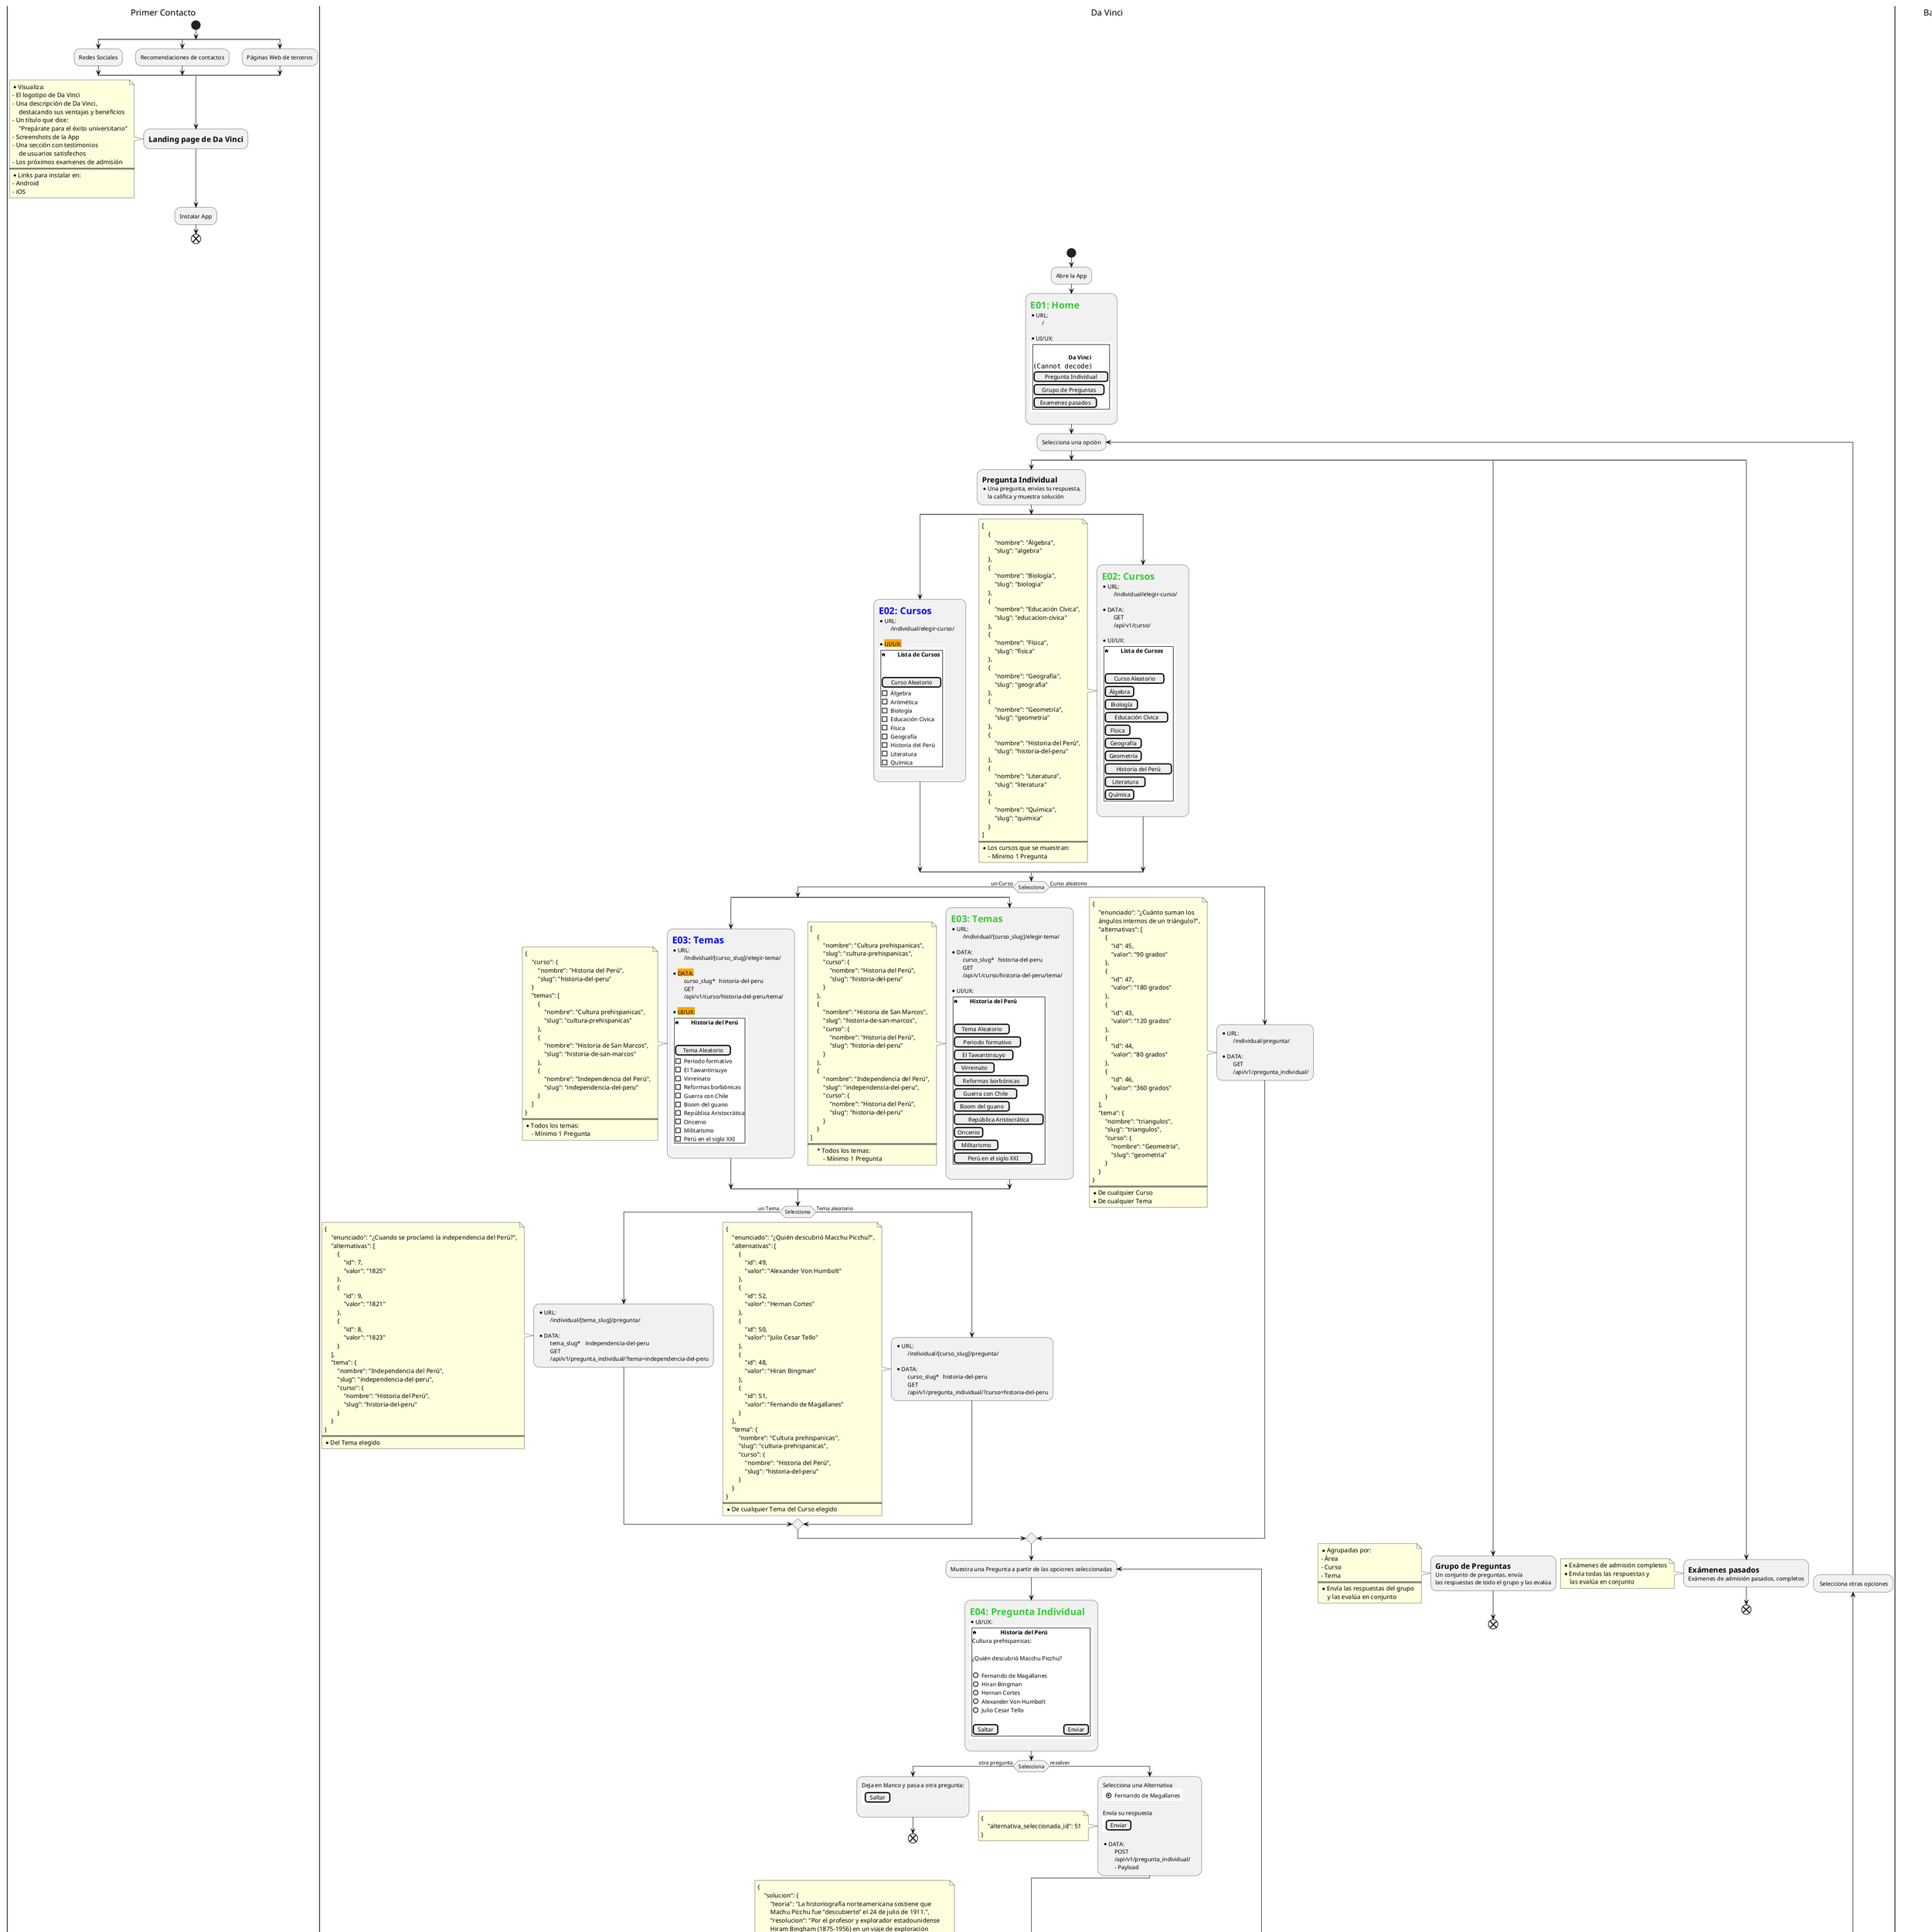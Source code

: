@startuml Da Vinci

|Primer Contacto|
start
split
    :Redes Sociales;
split again
    :Recomendaciones de contactos;
split again
    :Páginas Web de terceros;
endsplit
:=Landing page de Da Vinci;
note 
    * Visualiza:
    - El logotipo de Da Vinci
    - Una descripción de Da Vinci,
        destacando sus ventajas y beneficios
    - Un título que dice:
        "Prepárate para el éxito universitario"
    - Screenshots de la App
    - Una sección con testimonios
        de usuarios satisfechos
    - Los próximos examenes de admisión
    ====
    * Links para instalar en:
    - Android
    - iOS
end note
:Instalar App;
end


|Da Vinci|
start
:Abre la App;
:=<color:LimeGreen>E01: Home
*URL:
\t/\t

*UI/UX:
{{
    salt
    {+
    .
    \t\t\t<b>Da Vinci
    <img:app/assets/logo.png>
    [Pregunta Individual]
    [Grupo de Preguntas]
    [Examenes pasados]
    }
}}
;

repeat :Selecciona una opción;
    split 
        :=Pregunta Individual
        * Una pregunta, envías tu respuesta,
            la califica y muestra solución;
        split
            :=<color:Blue>E02: Cursos
            *URL:
            \t/individual/elegir-curso/\t

            *<back:Orange>UI/UX:
            {{
                salt
                {+
                <&home>\t<b>Lista de Cursos
                .
                .
                [Curso Aleatorio]
                [ ] Álgebra
                [ ] Aritmética
                [ ] Biología
                [ ] Educación Cívica
                [ ] Física
                [ ] Geografía
                [ ] Historia del Perú
                [ ] Literatura
                [ ] Química
                }
            }}
            ;
        split again
            :=<color:LimeGreen>E02: Cursos
            *URL:
            \t/individual/elegir-curso/\t

            *DATA:
            \tGET
            \t/api/v1/curso/\t

            *UI/UX:
            {{
                salt
                {+
                <&home>\t<b>Lista de Cursos
                .
                .
                [Curso Aleatorio]
                [Álgebra]
                [Biología]
                [Educación Cívica]
                [Física]
                [Geografía]
                [Geometría]
                [Historia del Perú]
                [Literatura]
                [Química]
                }
            }}
            ;
            note
            [
                {
                    "nombre": "Álgebra",
                    "slug": "algebra"
                },
                {
                    "nombre": "Biología",
                    "slug": "biologia"
                },
                {
                    "nombre": "Educación Cívica",
                    "slug": "educacion-civica"
                },
                {
                    "nombre": "Física",
                    "slug": "fisica"
                },
                { 
                    "nombre": "Geografía",
                    "slug": "geografia"
                },
                { 
                    "nombre": "Geometría",
                    "slug": "geometria"
                },
                { 
                    "nombre": "Historia del Perú",
                    "slug": "historia-del-peru"
                },
                { 
                    "nombre": "Literatura",
                    "slug": "literatura"
                },
                { 
                    "nombre": "Química",
                    "slug": "quimica"
                } \t
            ] \t
            ====
            * Los cursos que se muestran:
                - Mínimo 1 Pregunta
            endnote
        endsplit
        if (Selecciona)then (un Curso)
            split
                :=<color:Blue>E03: Temas
                *URL:
                \t/individual/[curso_slug]/elegir-tema/\t

                *<back:Orange>DATA:
                \tcurso_slug*\thistoria-del-peru
                \tGET
                \t/api/v1/curso/historia-del-peru/tema/\t

                *<back:Orange>UI/UX:
                {{
                    salt
                    {+
                    <&home>\t<b>Historia del Perú
                    .
                    .
                    [Tema Aleatorio]
                    [ ] Periodo formativo
                    [ ] El Tawantinsuyo
                    [ ] Virreinato
                    [ ] Reformas borbónicas
                    [ ] Guerra con Chile
                    [ ] Boom del guano
                    [ ] República Aristocrática
                    [ ] Oncenio
                    [ ] Militarismo
                    [ ] Perú en el siglo XXI
                    }
                }}
                ;
                note
                {
                    "curso": {
                        "nombre": "Historia del Perú",
                        "slug": "historia-del-peru"
                    }\t
                    "temas": [
                        {
                            "nombre": "Cultura prehispanicas",
                            "slug": "cultura-prehispanicas"
                        },\t
                        {
                            "nombre": "Historia de San Marcos",
                            "slug": "historia-de-san-marcos"
                        },\t
                        {
                            "nombre": "Independencia del Perú",
                            "slug": "independencia-del-peru"
                        }\t
                    ]\t
                }\t
                ====
                * Todos los temas:
                    - Mínimo 1 Pregunta
                endnote
            split again
                :=<color:LimeGreen>E03: Temas
                *URL:
                \t/individual/[curso_slug]/elegir-tema/\t

                *DATA:
                \tcurso_slug*\thistoria-del-peru
                \tGET
                \t/api/v1/curso/historia-del-peru/tema/\t

                *UI/UX:
                {{
                    salt
                    {+
                    <&home>\t<b>Historia del Perú
                    .
                    .
                    [Tema Aleatorio]
                    [Periodo formativo]
                    [El Tawantinsuyo]
                    [Virreinato]
                    [Reformas borbónicas]
                    [Guerra con Chile]
                    [Boom del guano]
                    [República Aristocrática]
                    [Oncenio]
                    [Militarismo]
                    [Perú en el siglo XXI]
                    }
                }}
                ;
                note
                [
                    {
                        "nombre": "Cultura prehispanicas",
                        "slug": "cultura-prehispanicas",
                        "curso": {
                            "nombre": "Historia del Perú",
                            "slug": "historia-del-peru"
                        }\t
                    },\t
                    {
                        "nombre": "Historia de San Marcos",
                        "slug": "historia-de-san-marcos",
                        "curso": {
                            "nombre": "Historia del Perú",
                            "slug": "historia-del-peru"
                        }\t
                    },\t
                    {
                        "nombre": "Independencia del Perú",
                        "slug": "independencia-del-peru",
                        "curso": {
                            "nombre": "Historia del Perú",
                            "slug": "historia-del-peru"
                        }\t
                    }\t
                ]\t
                ====
                    * Todos los temas:
                        - Mínimo 1 Pregunta
                endnote
            endsplit
            if (Selecciona) then (un Tema)
                :*URL:
                \t/individual/[tema_slug]/pregunta/\t

                *DATA:
                \ttema_slug*\tindependencia-del-peru
                \tGET
                \t/api/v1/pregunta_individual/?tema=independencia-del-peru;
                note
                {
                    "enunciado": "¿Cuando se proclamó la independencia del Perú?",
                    "alternativas": [
                        {
                            "id": 7,
                            "valor": "1825"
                        },
                        {
                            "id": 9,
                            "valor": "1821"
                        },
                        {
                            "id": 8,
                            "valor": "1823"
                        }\t
                    ],
                    "tema": {
                        "nombre": "Independencia del Perú",
                        "slug": "independencia-del-peru",
                        "curso": {
                            "nombre": "Historia del Perú",
                            "slug": "historia-del-peru"
                        }\t
                    }\t
                }
                ====
                * Del Tema elegido
                endnote
            else (Tema aleatorio)
                :*URL:
                \t/individual/[curso_slug]/pregunta/\t

                *DATA:
                \tcurso_slug*\thistoria-del-peru
                \tGET
                \t/api/v1/pregunta_individual/?curso=historia-del-peru;
                note
                {
                    "enunciado": "¿Quién descubrió Macchu Picchu?",
                    "alternativas": [
                        {
                            "id": 49,
                            "valor": "Alexander Von Humbolt"
                        },
                        {
                            "id": 52,
                            "valor": "Hernan Cortes"
                        },
                        {
                            "id": 50,
                            "valor": "Julio Cesar Tello"
                        },
                        {
                            "id": 48,
                            "valor": "Hiran Bingman"
                        },
                        {
                            "id": 51,
                            "valor": "Fernando de Magallanes"
                        }\t
                    ],
                    "tema": {
                        "nombre": "Cultura prehispanicas",
                        "slug": "cultura-prehispanicas",
                        "curso": {
                            "nombre": "Historia del Perú",
                            "slug": "historia-del-peru"
                        }\t
                    }\t
                }
                ====
                * De cualquier Tema del Curso elegido
                endnote
            endif
        else (Curso aleatorio)
            :*URL:
            \t/individual/pregunta/\t

            *DATA:
            \tGET
            \t/api/v1/pregunta_individual/;
            note
            {
                "enunciado": "¿Cuánto suman los
                ángulos internos de un triángulo?",
                "alternativas": [
                    {
                        "id": 45,
                        "valor": "90 grados"
                    },
                    {
                        "id": 47,
                        "valor": "180 grados"
                    },
                    {
                        "id": 43,
                        "valor": "120 grados"
                    },
                    {
                        "id": 44,
                        "valor": "80 grados"
                    },
                    {
                        "id": 46,
                        "valor": "360 grados"
                    }\t
                ],
                "tema": {
                    "nombre": "triangulos",
                    "slug": "triangulos",
                    "curso": {
                        "nombre": "Geometría",
                        "slug": "geometria"
                    }\t
                }\t
            }
            ====
            * De cualquier Curso
            * De cualquier Tema
            end note
        endif
        repeat :Muestra una Pregunta a partir de las opciones seleccionadas;
            :=<color:LimeGreen>E04: Pregunta Individual
            *UI/UX:
            {{
                salt
                {+
                <&home>\t\t<b>Historia del Perú
                Cultura prehispanicas:
                .
                ¿Quién descubrió Macchu Picchu?
                .
                () Fernando de Magallanes
                () Hiran Bingman
                () Hernan Cortes
                () Alexander Von Humbolt
                () Julio Cesar Tello
                .
                [Saltar] | [Enviar]
                }
            }}
            ;
            if (Selecciona) then (otra pregunta)
                :Deja en blanco y pasa a otra pregunta:
                {{
                    ' skinparam Backgroundcolor red
                    salt
                    {
                    [Saltar]
                    }
                }}
                ;
                end
            else (resolver)
                :Selecciona una Alternativa
                {{
                    salt
                    {
                    (X) Fernando de Magallanes
                    }
                }}

                Envía su respuesta
                {{
                    salt
                    {
                    [Enviar]
                    }
                }}

                *DATA:
                \tPOST
                \t/api/v1/pregunta_individual/\t
                \t- Payload;
                note
                    {
                        "alternativa_seleccionada_id": 51
                    }\t
                endnote
            endif
            :DaVinci evalúa su Respuesta y envía la Solución
            *DATA:
            \tPOST
            \t/api/v1/pregunta_individual/\t
            \t- Response;
            note
                {
                    "solucion": {
                        "teoria": "La historiografía norteamericana sostiene que
                        Machu Picchu fue “descubierto” el 24 de julio de 1911.",
                        "resolucion": "Por el profesor y explorador estadounidense 
                        Hiram Bingham (1875-1956) en un viaje de exploración
                        acompañado por algunos colegas de la Universidad de Yale.",
                        "pregunta": {
                            "enunciado": "¿Quién descubrió Macchu Picchu?",
                            "alternativas": [
                                {
                                    "id": 51,
                                    "valor": "Fernando de Magallanes"
                                },
                                {
                                    "id": 49,
                                    "valor": "Alexander Von Humbolt"
                                },
                                {
                                    "id": 52,
                                    "valor": "Hernan Cortes"
                                },
                                {
                                    "id": 48,
                                    "valor": "Hiran Bingman"
                                },
                                {
                                    "id": 50,
                                    "valor": "Julio Cesar Tello"
                                }\t
                            ],
                            "tema": {
                                "nombre": "Cultura prehispanicas",
                                "slug": "cultura-prehispanicas",
                                "curso": {
                                    "nombre": "Historia del Perú",
                                    "slug": "historia-del-peru"
                                }\t
                            }\t
                        },
                        "alternativa_correcta": {
                            "id": 48,
                            "valor": "Hiran Bingman"
                        }\t
                    },
                    "alternativa_enviada": {
                        "id": 51,
                        "valor": "Fernando de Magallanes"
                    },
                    "es_correcta": false,
                    "puntaje_obtenido": -5
                }
            endnote
            if (Resalta diferente según el tipo de Respuesta) then (incorrecta)
                :=<color:LimeGreen>E05: Solución de Pregunta Individual
                *URL:
                \t/individual/solucion/\t
                \t/individual/[curso_slug]/solucion/\t
                \t/individual/[tema_slug]/solucion/\t

                *UI/UX:
                {{
                    salt
                    {+
                    <&home>\t\t<b>Historia del Perú
                    Cultura prehispanicas:
                    .
                    Puntaje obtenido: -5
                    .
                    ¿Quién descubrió Macchu Picchu?
                    .
                    <back:LightCoral>(X) Fernando de Magallanes
                    <back:DodgerBlue>( ) Hiran Bingman
                    () Hernan Cortes
                    () Alexander Von Humbolt
                    () Julio Cesar Tello
                    .
                    Solución:
                    La historiografía norteamericana sostiene que
                    Machu Picchu fue “descubierto” el
                    24 de julio de 1911
                    .
                    Resolución:
                    Por el profesor y explorador estadounidense
                    Hiram Bingham (1875-1956) en un viaje
                    de exploración acompañado por algunos
                    colegas de la Universidad de Yale.
                    .
                    [Siguiente Pregunta]
                    }
                }}
                ;
            else (correcta)
                :=<color:LimeGreen>E05: Solución de Pregunta Individual
                    *URL:
                    \t/individual/solucion/\t
                    \t/individual/[curso_slug]/solucion/\t
                    \t/individual/[tema_slug]/solucion/\t

                    *UI/UX:
                    {{
                        salt
                        {+
                        <&home>\t\t<b>Historia del Perú
                        Cultura prehispanicas:
                        .
                        Puntaje obtenido: 20
                        .
                        ¿Quién descubrió Macchu Picchu?
                        .
                        () Fernando de Magallanes
                        <back:LawnGreen>(X) Hiran Bingman
                        () Hernan Cortes
                        () Alexander Von Humbolt
                        () Julio Cesar Tello
                        .
                        Solución:
                        La historiografía norteamericana sostiene que
                        Machu Picchu fue “descubierto” el
                        24 de julio de 1911
                        .
                        Resolución:
                        Por el profesor y explorador estadounidense
                        Hiram Bingham (1875-1956) en un viaje
                        de exploración acompañado por algunos
                        colegas de la Universidad de Yale.
                        .
                        [Siguiente Pregunta]
                        }
                    }}
                ;
            endif
        backward: Mismas opciones;
        repeat while (botón:\t Siguiente Pregunta)
    split again
        :=Grupo de Preguntas
        Un conjunto de preguntas, envía
        las respuestas de todo el grupo y las evalúa;
        note
            * Agrupadas por:
            - Área
            - Curso
            - Tema
            ====
            * Envía las respuestas del grupo
                y las evalúa en conjunto
        end note
        end
    split again
        :=Exámenes pasados
        Exámenes de admisión pasados, completos;
        note
            * Exámenes de admisión completos
            * Envía todas las respuestas y
                las evalúa en conjunto
        end note
        end
    endsplit
backward: Selecciona otras opciones;
repeat while (botón:\t Home)
stop














|Backoffice|
start
:Login;
:Autenticación;
:Completar datos de la pregunta
    - Área
    - Temporada (año)
    - Examen de Admisión;
:Ingresa pregunta;
:Agrega alternativas;
:Muesta confirmación
    - "Pregunta ingresada";
stop

@enduml